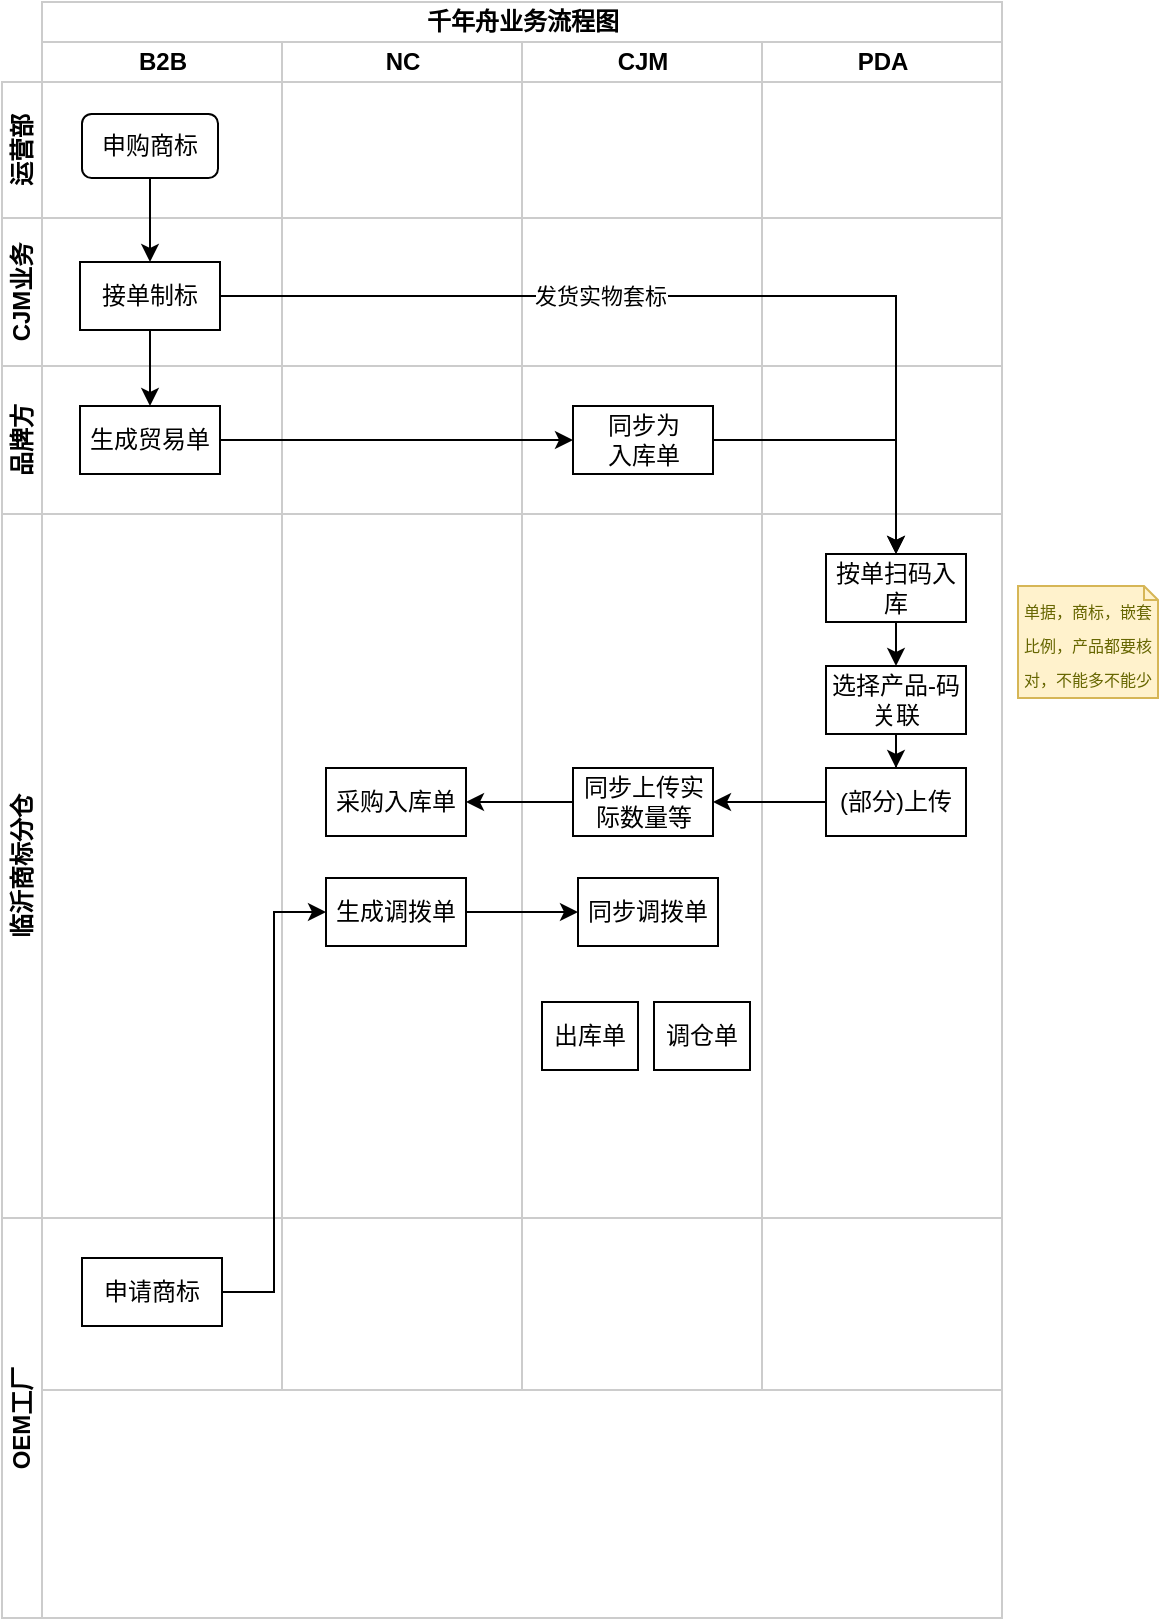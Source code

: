 <mxfile version="24.2.2" type="github">
  <diagram name="第 1 页" id="xDeUuq_dLQ9xrVxdTuq4">
    <mxGraphModel dx="819" dy="441" grid="1" gridSize="2" guides="1" tooltips="1" connect="1" arrows="1" fold="1" page="1" pageScale="1" pageWidth="827" pageHeight="1169" math="0" shadow="0">
      <root>
        <mxCell id="0" />
        <mxCell id="1" parent="0" />
        <mxCell id="TAGOlAmAuXUKBA5VvmmO-1" value="千年舟业务流程图" style="swimlane;childLayout=stackLayout;resizeParent=1;resizeParentMax=0;startSize=20;html=1;strokeColor=#CCCCCC;" vertex="1" parent="1">
          <mxGeometry x="78.0" y="168" width="480" height="694" as="geometry" />
        </mxCell>
        <mxCell id="TAGOlAmAuXUKBA5VvmmO-2" value="B2B" style="swimlane;startSize=20;html=1;strokeColor=#CCCCCC;" vertex="1" parent="TAGOlAmAuXUKBA5VvmmO-1">
          <mxGeometry y="20" width="120" height="674" as="geometry" />
        </mxCell>
        <mxCell id="TAGOlAmAuXUKBA5VvmmO-3" value="NC" style="swimlane;startSize=20;html=1;strokeColor=#CCCCCC;" vertex="1" parent="TAGOlAmAuXUKBA5VvmmO-1">
          <mxGeometry x="120" y="20" width="120" height="674" as="geometry" />
        </mxCell>
        <mxCell id="TAGOlAmAuXUKBA5VvmmO-4" value="CJM" style="swimlane;startSize=20;html=1;strokeColor=#CCCCCC;" vertex="1" parent="TAGOlAmAuXUKBA5VvmmO-1">
          <mxGeometry x="240" y="20" width="120" height="674" as="geometry" />
        </mxCell>
        <mxCell id="TAGOlAmAuXUKBA5VvmmO-5" value="PDA" style="swimlane;startSize=20;html=1;strokeColor=#CCCCCC;" vertex="1" parent="TAGOlAmAuXUKBA5VvmmO-1">
          <mxGeometry x="360" y="20" width="120" height="674" as="geometry" />
        </mxCell>
        <mxCell id="TAGOlAmAuXUKBA5VvmmO-6" value="运营部" style="swimlane;startSize=20;horizontal=0;html=1;whiteSpace=wrap;strokeColor=#CCCCCC;" vertex="1" parent="1">
          <mxGeometry x="58" y="208" width="500" height="68" as="geometry" />
        </mxCell>
        <mxCell id="TAGOlAmAuXUKBA5VvmmO-7" value="申购商标" style="rounded=1;whiteSpace=wrap;html=1;" vertex="1" parent="TAGOlAmAuXUKBA5VvmmO-6">
          <mxGeometry x="40" y="16" width="68" height="32" as="geometry" />
        </mxCell>
        <mxCell id="TAGOlAmAuXUKBA5VvmmO-9" value="CJM业务" style="swimlane;startSize=20;horizontal=0;html=1;whiteSpace=wrap;strokeColor=#CCCCCC;" vertex="1" parent="1">
          <mxGeometry x="58" y="276" width="500" height="74" as="geometry" />
        </mxCell>
        <mxCell id="TAGOlAmAuXUKBA5VvmmO-11" value="接单制标" style="rounded=0;whiteSpace=wrap;html=1;" vertex="1" parent="TAGOlAmAuXUKBA5VvmmO-9">
          <mxGeometry x="39" y="22" width="70" height="34" as="geometry" />
        </mxCell>
        <mxCell id="TAGOlAmAuXUKBA5VvmmO-12" style="edgeStyle=orthogonalEdgeStyle;rounded=0;orthogonalLoop=1;jettySize=auto;html=1;exitX=0.5;exitY=1;exitDx=0;exitDy=0;" edge="1" parent="1" source="TAGOlAmAuXUKBA5VvmmO-7" target="TAGOlAmAuXUKBA5VvmmO-11">
          <mxGeometry relative="1" as="geometry" />
        </mxCell>
        <mxCell id="TAGOlAmAuXUKBA5VvmmO-14" value="品牌方" style="swimlane;startSize=20;horizontal=0;html=1;whiteSpace=wrap;strokeColor=#CCCCCC;" vertex="1" parent="1">
          <mxGeometry x="58" y="350" width="500" height="74" as="geometry" />
        </mxCell>
        <mxCell id="TAGOlAmAuXUKBA5VvmmO-16" value="同步为&lt;div&gt;入库单&lt;/div&gt;" style="rounded=0;whiteSpace=wrap;html=1;" vertex="1" parent="TAGOlAmAuXUKBA5VvmmO-14">
          <mxGeometry x="285.5" y="20" width="70" height="34" as="geometry" />
        </mxCell>
        <mxCell id="TAGOlAmAuXUKBA5VvmmO-21" style="edgeStyle=orthogonalEdgeStyle;rounded=0;orthogonalLoop=1;jettySize=auto;html=1;exitX=1;exitY=0.5;exitDx=0;exitDy=0;" edge="1" parent="TAGOlAmAuXUKBA5VvmmO-14" source="TAGOlAmAuXUKBA5VvmmO-13" target="TAGOlAmAuXUKBA5VvmmO-16">
          <mxGeometry relative="1" as="geometry" />
        </mxCell>
        <mxCell id="TAGOlAmAuXUKBA5VvmmO-13" value="生成贸易单" style="rounded=0;whiteSpace=wrap;html=1;" vertex="1" parent="TAGOlAmAuXUKBA5VvmmO-14">
          <mxGeometry x="39" y="20" width="70" height="34" as="geometry" />
        </mxCell>
        <mxCell id="TAGOlAmAuXUKBA5VvmmO-17" value="临沂商标分仓" style="swimlane;startSize=20;horizontal=0;html=1;whiteSpace=wrap;strokeColor=#CCCCCC;" vertex="1" parent="1">
          <mxGeometry x="58" y="424" width="500" height="352" as="geometry" />
        </mxCell>
        <mxCell id="TAGOlAmAuXUKBA5VvmmO-28" style="edgeStyle=orthogonalEdgeStyle;rounded=0;orthogonalLoop=1;jettySize=auto;html=1;exitX=0.5;exitY=1;exitDx=0;exitDy=0;" edge="1" parent="TAGOlAmAuXUKBA5VvmmO-17" source="TAGOlAmAuXUKBA5VvmmO-18" target="TAGOlAmAuXUKBA5VvmmO-27">
          <mxGeometry relative="1" as="geometry" />
        </mxCell>
        <mxCell id="TAGOlAmAuXUKBA5VvmmO-18" value="按单扫码入库" style="rounded=0;whiteSpace=wrap;html=1;" vertex="1" parent="TAGOlAmAuXUKBA5VvmmO-17">
          <mxGeometry x="412" y="20" width="70" height="34" as="geometry" />
        </mxCell>
        <mxCell id="TAGOlAmAuXUKBA5VvmmO-31" style="edgeStyle=orthogonalEdgeStyle;rounded=0;orthogonalLoop=1;jettySize=auto;html=1;exitX=0.5;exitY=1;exitDx=0;exitDy=0;" edge="1" parent="TAGOlAmAuXUKBA5VvmmO-17" source="TAGOlAmAuXUKBA5VvmmO-27" target="TAGOlAmAuXUKBA5VvmmO-30">
          <mxGeometry relative="1" as="geometry" />
        </mxCell>
        <mxCell id="TAGOlAmAuXUKBA5VvmmO-27" value="选择产品-码关联" style="rounded=0;whiteSpace=wrap;html=1;" vertex="1" parent="TAGOlAmAuXUKBA5VvmmO-17">
          <mxGeometry x="412" y="76" width="70" height="34" as="geometry" />
        </mxCell>
        <mxCell id="TAGOlAmAuXUKBA5VvmmO-35" style="edgeStyle=orthogonalEdgeStyle;rounded=0;orthogonalLoop=1;jettySize=auto;html=1;exitX=0;exitY=0.5;exitDx=0;exitDy=0;" edge="1" parent="TAGOlAmAuXUKBA5VvmmO-17" source="TAGOlAmAuXUKBA5VvmmO-30" target="TAGOlAmAuXUKBA5VvmmO-32">
          <mxGeometry relative="1" as="geometry" />
        </mxCell>
        <mxCell id="TAGOlAmAuXUKBA5VvmmO-30" value="(部分)上传" style="rounded=0;whiteSpace=wrap;html=1;" vertex="1" parent="TAGOlAmAuXUKBA5VvmmO-17">
          <mxGeometry x="412" y="127" width="70" height="34" as="geometry" />
        </mxCell>
        <mxCell id="TAGOlAmAuXUKBA5VvmmO-34" style="edgeStyle=orthogonalEdgeStyle;rounded=0;orthogonalLoop=1;jettySize=auto;html=1;exitX=0;exitY=0.5;exitDx=0;exitDy=0;" edge="1" parent="TAGOlAmAuXUKBA5VvmmO-17" source="TAGOlAmAuXUKBA5VvmmO-32" target="TAGOlAmAuXUKBA5VvmmO-33">
          <mxGeometry relative="1" as="geometry" />
        </mxCell>
        <mxCell id="TAGOlAmAuXUKBA5VvmmO-32" value="同步上传实际数量等" style="rounded=0;whiteSpace=wrap;html=1;" vertex="1" parent="TAGOlAmAuXUKBA5VvmmO-17">
          <mxGeometry x="285.5" y="127" width="70" height="34" as="geometry" />
        </mxCell>
        <mxCell id="TAGOlAmAuXUKBA5VvmmO-33" value="采购入库单" style="rounded=0;whiteSpace=wrap;html=1;" vertex="1" parent="TAGOlAmAuXUKBA5VvmmO-17">
          <mxGeometry x="162" y="127" width="70" height="34" as="geometry" />
        </mxCell>
        <mxCell id="TAGOlAmAuXUKBA5VvmmO-51" style="edgeStyle=orthogonalEdgeStyle;rounded=0;orthogonalLoop=1;jettySize=auto;html=1;exitX=1;exitY=0.5;exitDx=0;exitDy=0;entryX=0;entryY=0.5;entryDx=0;entryDy=0;" edge="1" parent="TAGOlAmAuXUKBA5VvmmO-17" source="TAGOlAmAuXUKBA5VvmmO-48" target="TAGOlAmAuXUKBA5VvmmO-50">
          <mxGeometry relative="1" as="geometry" />
        </mxCell>
        <mxCell id="TAGOlAmAuXUKBA5VvmmO-48" value="生成调拨单" style="rounded=0;whiteSpace=wrap;html=1;" vertex="1" parent="TAGOlAmAuXUKBA5VvmmO-17">
          <mxGeometry x="162" y="182" width="70" height="34" as="geometry" />
        </mxCell>
        <mxCell id="TAGOlAmAuXUKBA5VvmmO-50" value="同步调拨单" style="rounded=0;whiteSpace=wrap;html=1;" vertex="1" parent="TAGOlAmAuXUKBA5VvmmO-17">
          <mxGeometry x="288" y="182" width="70" height="34" as="geometry" />
        </mxCell>
        <mxCell id="TAGOlAmAuXUKBA5VvmmO-52" value="出库单" style="rounded=0;whiteSpace=wrap;html=1;" vertex="1" parent="TAGOlAmAuXUKBA5VvmmO-17">
          <mxGeometry x="270" y="244" width="48" height="34" as="geometry" />
        </mxCell>
        <mxCell id="TAGOlAmAuXUKBA5VvmmO-67" value="调仓单" style="rounded=0;whiteSpace=wrap;html=1;" vertex="1" parent="TAGOlAmAuXUKBA5VvmmO-17">
          <mxGeometry x="326" y="244" width="48" height="34" as="geometry" />
        </mxCell>
        <mxCell id="TAGOlAmAuXUKBA5VvmmO-20" style="edgeStyle=orthogonalEdgeStyle;rounded=0;orthogonalLoop=1;jettySize=auto;html=1;exitX=0.5;exitY=1;exitDx=0;exitDy=0;" edge="1" parent="1" source="TAGOlAmAuXUKBA5VvmmO-11" target="TAGOlAmAuXUKBA5VvmmO-13">
          <mxGeometry relative="1" as="geometry" />
        </mxCell>
        <mxCell id="TAGOlAmAuXUKBA5VvmmO-22" style="edgeStyle=orthogonalEdgeStyle;rounded=0;orthogonalLoop=1;jettySize=auto;html=1;exitX=1;exitY=0.5;exitDx=0;exitDy=0;" edge="1" parent="1" source="TAGOlAmAuXUKBA5VvmmO-16" target="TAGOlAmAuXUKBA5VvmmO-18">
          <mxGeometry relative="1" as="geometry" />
        </mxCell>
        <mxCell id="TAGOlAmAuXUKBA5VvmmO-24" style="edgeStyle=orthogonalEdgeStyle;rounded=0;orthogonalLoop=1;jettySize=auto;html=1;exitX=1;exitY=0.5;exitDx=0;exitDy=0;entryX=0.5;entryY=0;entryDx=0;entryDy=0;" edge="1" parent="1" source="TAGOlAmAuXUKBA5VvmmO-11" target="TAGOlAmAuXUKBA5VvmmO-18">
          <mxGeometry relative="1" as="geometry" />
        </mxCell>
        <mxCell id="TAGOlAmAuXUKBA5VvmmO-25" value="&lt;span style=&quot;color: rgba(0, 0, 0, 0); font-family: monospace; font-size: 0px; text-align: start; background-color: rgb(251, 251, 251);&quot;&gt;%3CmxGraphModel%3E%3Croot%3E%3CmxCell%20id%3D%220%22%2F%3E%3CmxCell%20id%3D%221%22%20parent%3D%220%22%2F%3E%3CmxCell%20id%3D%222%22%20value%3D%22%E5%8F%91%E5%AE%9E%E7%89%A9%E6%A0%87%E7%AD%BE%22%20style%3D%22edgeLabel%3Bhtml%3D1%3Balign%3Dcenter%3BverticalAlign%3Dmiddle%3Bresizable%3D0%3Bpoints%3D%5B%5D%3B%22%20vertex%3D%221%22%20connectable%3D%220%22%20parent%3D%221%22%3E%3CmxGeometry%20x%3D%22483.786%22%20y%3D%22386%22%20as%3D%22geometry%22%2F%3E%3C%2FmxCell%3E%3C%2Froot%3E%3C%2FmxGraphModel%3E&lt;/span&gt;" style="edgeLabel;html=1;align=center;verticalAlign=middle;resizable=0;points=[];" vertex="1" connectable="0" parent="TAGOlAmAuXUKBA5VvmmO-24">
          <mxGeometry x="-0.194" y="-1" relative="1" as="geometry">
            <mxPoint as="offset" />
          </mxGeometry>
        </mxCell>
        <mxCell id="TAGOlAmAuXUKBA5VvmmO-26" value="发货实物套标" style="edgeLabel;html=1;align=center;verticalAlign=middle;resizable=0;points=[];" vertex="1" connectable="0" parent="TAGOlAmAuXUKBA5VvmmO-24">
          <mxGeometry x="-0.186" relative="1" as="geometry">
            <mxPoint as="offset" />
          </mxGeometry>
        </mxCell>
        <mxCell id="TAGOlAmAuXUKBA5VvmmO-29" value="&lt;font style=&quot;font-size: 8px;&quot;&gt;单据，商标，嵌套比例，产品都要核对，不能多不能少&lt;/font&gt;" style="shape=note;strokeWidth=1;fontSize=14;size=7;whiteSpace=wrap;html=1;fillColor=#fff2cc;strokeColor=#d6b656;fontColor=#666600;" vertex="1" parent="1">
          <mxGeometry x="566" y="460" width="70" height="56" as="geometry" />
        </mxCell>
        <mxCell id="TAGOlAmAuXUKBA5VvmmO-36" value="OEM工厂" style="swimlane;startSize=20;horizontal=0;html=1;whiteSpace=wrap;strokeColor=#CCCCCC;" vertex="1" parent="1">
          <mxGeometry x="58" y="776" width="500" height="200" as="geometry" />
        </mxCell>
        <mxCell id="TAGOlAmAuXUKBA5VvmmO-46" value="申请商标" style="rounded=0;whiteSpace=wrap;html=1;" vertex="1" parent="TAGOlAmAuXUKBA5VvmmO-36">
          <mxGeometry x="40" y="20" width="70" height="34" as="geometry" />
        </mxCell>
        <mxCell id="TAGOlAmAuXUKBA5VvmmO-49" style="edgeStyle=orthogonalEdgeStyle;rounded=0;orthogonalLoop=1;jettySize=auto;html=1;exitX=1;exitY=0.5;exitDx=0;exitDy=0;entryX=0;entryY=0.5;entryDx=0;entryDy=0;" edge="1" parent="1" source="TAGOlAmAuXUKBA5VvmmO-46" target="TAGOlAmAuXUKBA5VvmmO-48">
          <mxGeometry relative="1" as="geometry" />
        </mxCell>
      </root>
    </mxGraphModel>
  </diagram>
</mxfile>
